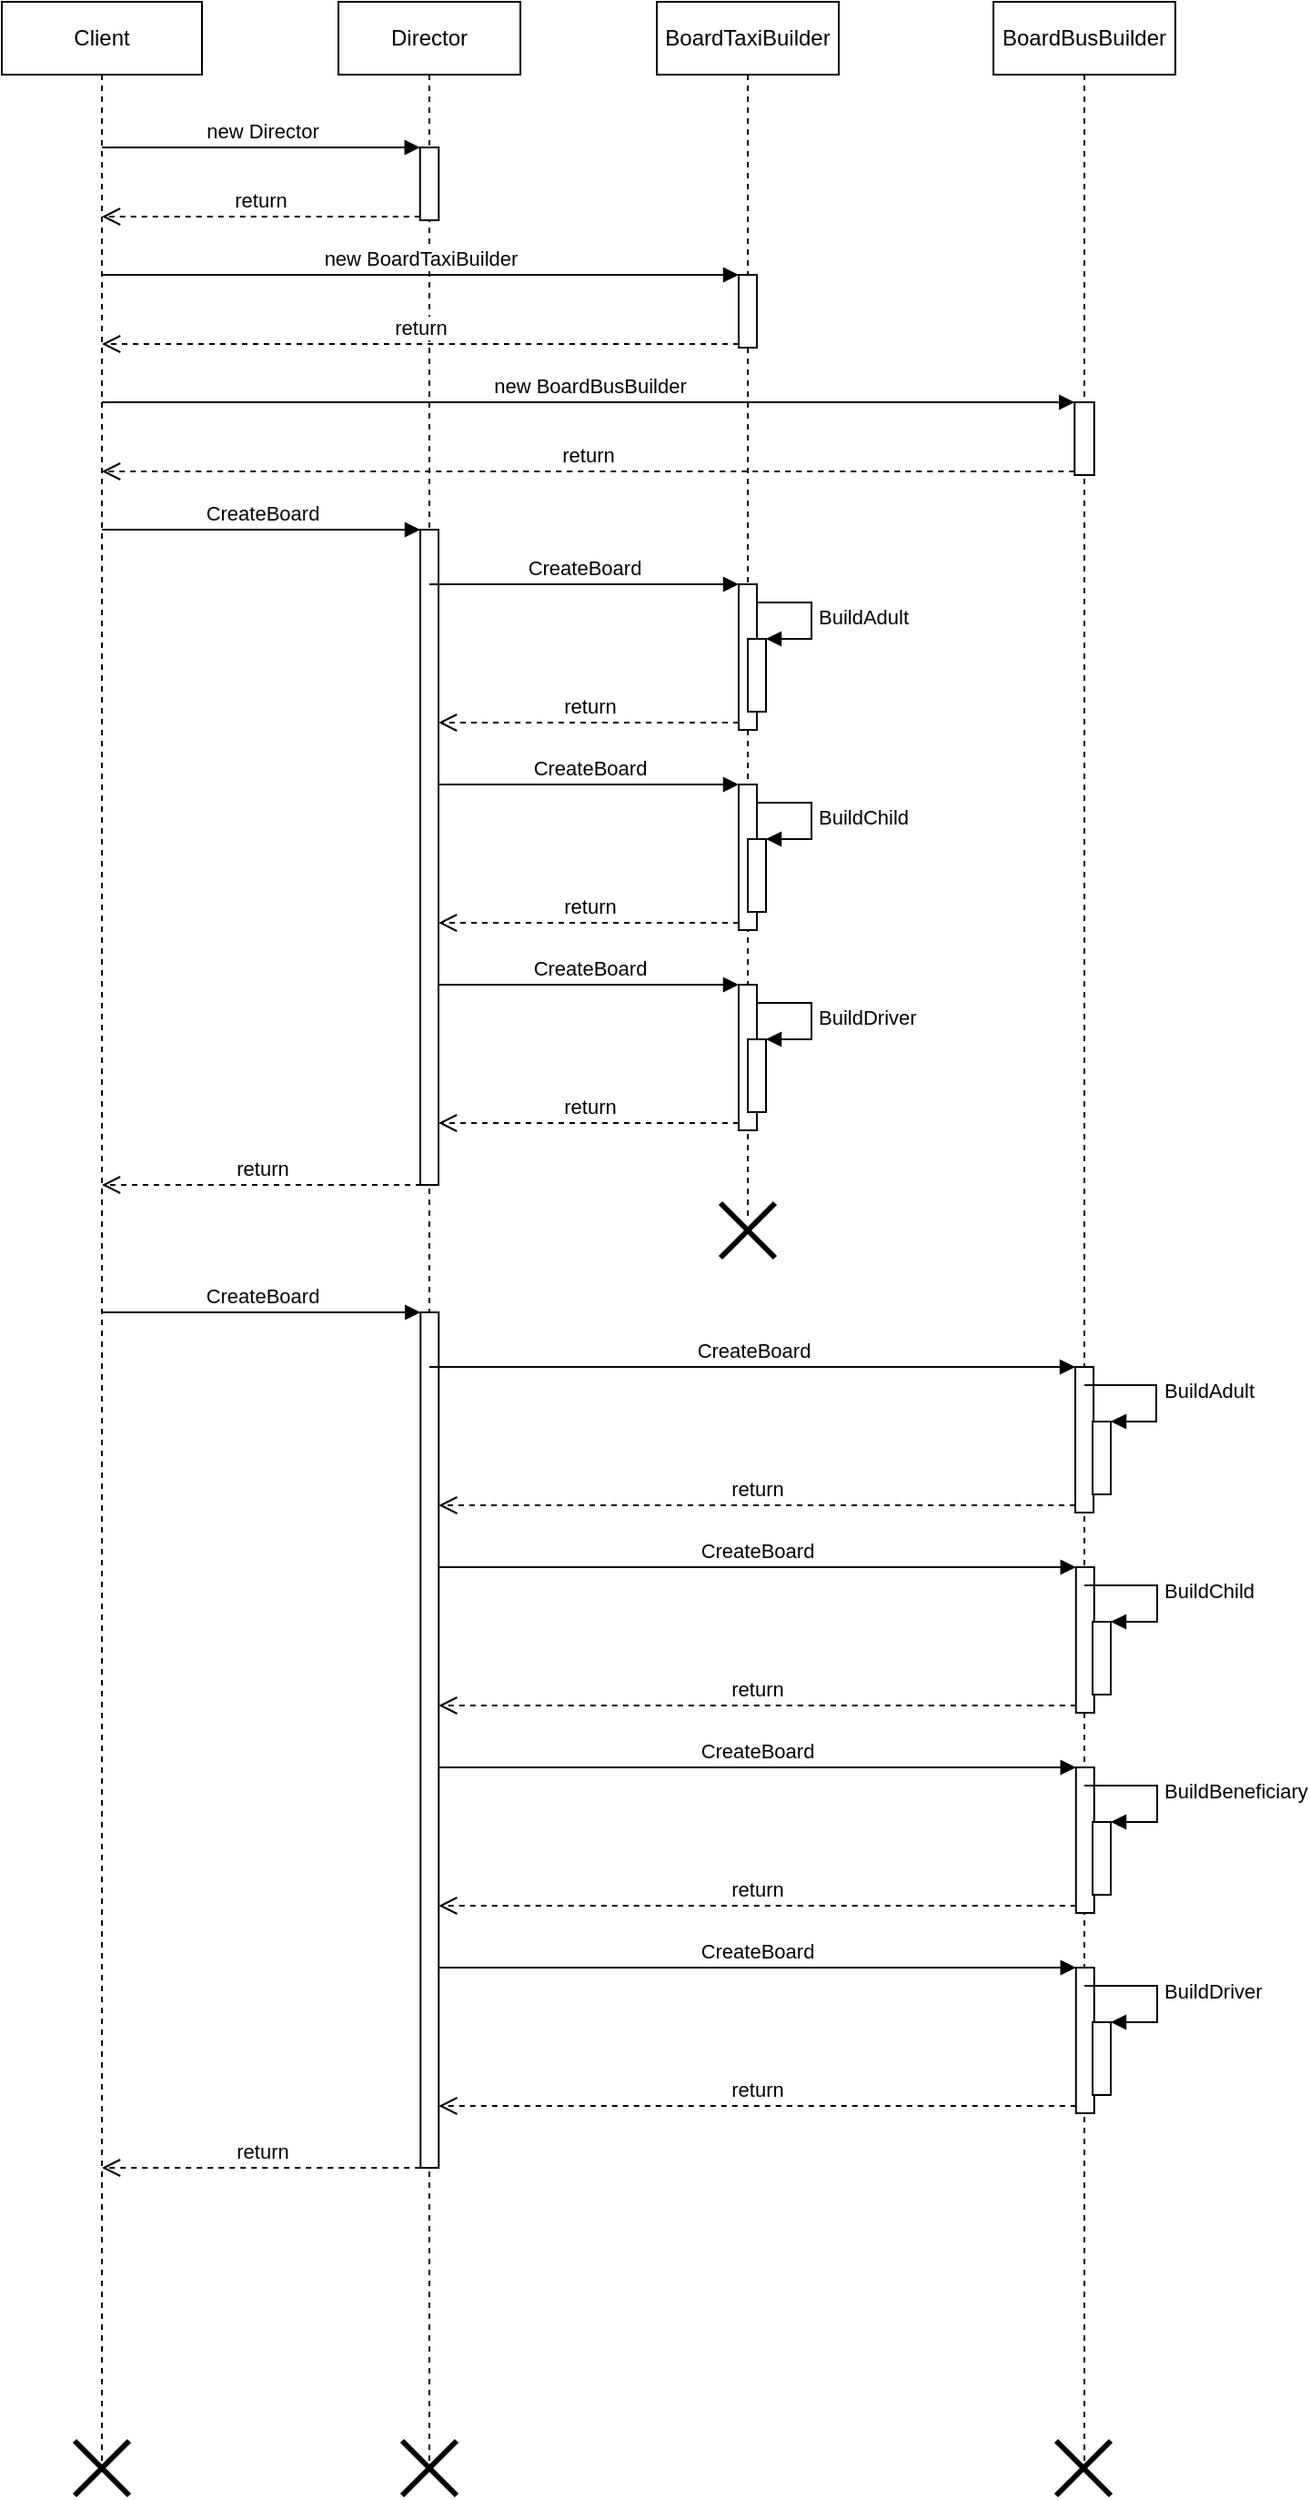 <mxfile>
    <diagram id="PyVOMuwsgkNDBzt-UbpW" name="Page-1">
        <mxGraphModel dx="866" dy="658" grid="1" gridSize="10" guides="1" tooltips="1" connect="1" arrows="1" fold="1" page="1" pageScale="1" pageWidth="850" pageHeight="3000" math="0" shadow="0">
            <root>
                <mxCell id="0"/>
                <mxCell id="1" parent="0"/>
                <mxCell id="3" value="Client" style="shape=umlLifeline;perimeter=lifelinePerimeter;whiteSpace=wrap;html=1;container=1;collapsible=0;recursiveResize=0;outlineConnect=0;" vertex="1" parent="1">
                    <mxGeometry x="65" y="40" width="110" height="1360" as="geometry"/>
                </mxCell>
                <mxCell id="68" value="" style="shape=umlDestroy;whiteSpace=wrap;html=1;strokeWidth=3;" vertex="1" parent="3">
                    <mxGeometry x="40" y="1340" width="30" height="30" as="geometry"/>
                </mxCell>
                <mxCell id="5" value="Director" style="shape=umlLifeline;perimeter=lifelinePerimeter;whiteSpace=wrap;html=1;container=1;collapsible=0;recursiveResize=0;outlineConnect=0;" vertex="1" parent="1">
                    <mxGeometry x="250" y="40" width="100" height="1360" as="geometry"/>
                </mxCell>
                <mxCell id="8" value="" style="html=1;points=[];perimeter=orthogonalPerimeter;" vertex="1" parent="5">
                    <mxGeometry x="44.88" y="80" width="10.25" height="40" as="geometry"/>
                </mxCell>
                <mxCell id="18" value="" style="html=1;points=[];perimeter=orthogonalPerimeter;" vertex="1" parent="5">
                    <mxGeometry x="45" y="290" width="10" height="360" as="geometry"/>
                </mxCell>
                <mxCell id="40" value="" style="html=1;points=[];perimeter=orthogonalPerimeter;" vertex="1" parent="5">
                    <mxGeometry x="45.13" y="720" width="10" height="470" as="geometry"/>
                </mxCell>
                <mxCell id="69" value="" style="shape=umlDestroy;whiteSpace=wrap;html=1;strokeWidth=3;" vertex="1" parent="5">
                    <mxGeometry x="35.0" y="1340" width="30" height="30" as="geometry"/>
                </mxCell>
                <mxCell id="6" value="BoardTaxiBuilder" style="shape=umlLifeline;perimeter=lifelinePerimeter;whiteSpace=wrap;html=1;container=1;collapsible=0;recursiveResize=0;outlineConnect=0;" vertex="1" parent="1">
                    <mxGeometry x="425" y="40" width="100" height="670" as="geometry"/>
                </mxCell>
                <mxCell id="11" value="" style="html=1;points=[];perimeter=orthogonalPerimeter;" vertex="1" parent="6">
                    <mxGeometry x="45" y="150" width="10" height="40" as="geometry"/>
                </mxCell>
                <mxCell id="23" value="" style="html=1;points=[];perimeter=orthogonalPerimeter;" vertex="1" parent="6">
                    <mxGeometry x="45" y="320" width="10" height="80" as="geometry"/>
                </mxCell>
                <mxCell id="26" value="" style="html=1;points=[];perimeter=orthogonalPerimeter;" vertex="1" parent="6">
                    <mxGeometry x="50" y="350" width="10" height="40" as="geometry"/>
                </mxCell>
                <mxCell id="27" value="BuildAdult" style="edgeStyle=orthogonalEdgeStyle;html=1;align=left;spacingLeft=2;endArrow=block;rounded=0;entryX=1;entryY=0;" edge="1" target="26" parent="6">
                    <mxGeometry relative="1" as="geometry">
                        <mxPoint x="55" y="330" as="sourcePoint"/>
                        <Array as="points">
                            <mxPoint x="85" y="330"/>
                        </Array>
                    </mxGeometry>
                </mxCell>
                <mxCell id="29" value="" style="html=1;points=[];perimeter=orthogonalPerimeter;" vertex="1" parent="6">
                    <mxGeometry x="45" y="430" width="10" height="80" as="geometry"/>
                </mxCell>
                <mxCell id="30" value="" style="html=1;points=[];perimeter=orthogonalPerimeter;" vertex="1" parent="6">
                    <mxGeometry x="50" y="460" width="10" height="40" as="geometry"/>
                </mxCell>
                <mxCell id="31" value="BuildChild" style="edgeStyle=orthogonalEdgeStyle;html=1;align=left;spacingLeft=2;endArrow=block;rounded=0;entryX=1;entryY=0;" edge="1" target="30" parent="6">
                    <mxGeometry relative="1" as="geometry">
                        <mxPoint x="55" y="440" as="sourcePoint"/>
                        <Array as="points">
                            <mxPoint x="85" y="440"/>
                            <mxPoint x="85" y="460"/>
                        </Array>
                    </mxGeometry>
                </mxCell>
                <mxCell id="34" value="" style="html=1;points=[];perimeter=orthogonalPerimeter;" vertex="1" parent="6">
                    <mxGeometry x="45" y="540" width="10" height="80" as="geometry"/>
                </mxCell>
                <mxCell id="35" value="" style="html=1;points=[];perimeter=orthogonalPerimeter;" vertex="1" parent="6">
                    <mxGeometry x="50" y="570" width="10" height="40" as="geometry"/>
                </mxCell>
                <mxCell id="36" value="BuildDriver" style="edgeStyle=orthogonalEdgeStyle;html=1;align=left;spacingLeft=2;endArrow=block;rounded=0;entryX=1;entryY=0;" edge="1" target="35" parent="6">
                    <mxGeometry relative="1" as="geometry">
                        <mxPoint x="55" y="550" as="sourcePoint"/>
                        <Array as="points">
                            <mxPoint x="85" y="550"/>
                            <mxPoint x="85" y="570"/>
                        </Array>
                    </mxGeometry>
                </mxCell>
                <mxCell id="7" value="BoardBusBuilder" style="shape=umlLifeline;perimeter=lifelinePerimeter;whiteSpace=wrap;html=1;container=1;collapsible=0;recursiveResize=0;outlineConnect=0;" vertex="1" parent="1">
                    <mxGeometry x="610" y="40" width="100" height="1360" as="geometry"/>
                </mxCell>
                <mxCell id="15" value="" style="html=1;points=[];perimeter=orthogonalPerimeter;" vertex="1" parent="7">
                    <mxGeometry x="44.63" y="220" width="10.75" height="40" as="geometry"/>
                </mxCell>
                <mxCell id="41" value="" style="html=1;points=[];perimeter=orthogonalPerimeter;" vertex="1" parent="7">
                    <mxGeometry x="45.01" y="750" width="10" height="80" as="geometry"/>
                </mxCell>
                <mxCell id="42" value="" style="html=1;points=[];perimeter=orthogonalPerimeter;" vertex="1" parent="7">
                    <mxGeometry x="54.5" y="780" width="10" height="40" as="geometry"/>
                </mxCell>
                <mxCell id="43" value="BuildAdult" style="edgeStyle=orthogonalEdgeStyle;html=1;align=left;spacingLeft=2;endArrow=block;rounded=0;entryX=1;entryY=0;" edge="1" target="42" parent="7">
                    <mxGeometry relative="1" as="geometry">
                        <mxPoint x="50" y="760" as="sourcePoint"/>
                        <Array as="points">
                            <mxPoint x="89.5" y="760"/>
                        </Array>
                    </mxGeometry>
                </mxCell>
                <mxCell id="44" value="" style="html=1;points=[];perimeter=orthogonalPerimeter;" vertex="1" parent="7">
                    <mxGeometry x="45.38" y="860" width="10" height="80" as="geometry"/>
                </mxCell>
                <mxCell id="45" value="" style="html=1;points=[];perimeter=orthogonalPerimeter;" vertex="1" parent="7">
                    <mxGeometry x="54.5" y="890" width="10" height="40" as="geometry"/>
                </mxCell>
                <mxCell id="46" value="BuildChild" style="edgeStyle=orthogonalEdgeStyle;html=1;align=left;spacingLeft=2;endArrow=block;rounded=0;entryX=1;entryY=0;" edge="1" target="45" parent="7">
                    <mxGeometry relative="1" as="geometry">
                        <mxPoint x="50.0" y="870" as="sourcePoint"/>
                        <Array as="points">
                            <mxPoint x="90" y="870"/>
                            <mxPoint x="90" y="890"/>
                        </Array>
                    </mxGeometry>
                </mxCell>
                <mxCell id="47" value="" style="html=1;points=[];perimeter=orthogonalPerimeter;" vertex="1" parent="7">
                    <mxGeometry x="45.38" y="970" width="10" height="80" as="geometry"/>
                </mxCell>
                <mxCell id="48" value="" style="html=1;points=[];perimeter=orthogonalPerimeter;" vertex="1" parent="7">
                    <mxGeometry x="54.5" y="1000" width="10" height="40" as="geometry"/>
                </mxCell>
                <mxCell id="49" value="BuildBeneficiary" style="edgeStyle=orthogonalEdgeStyle;html=1;align=left;spacingLeft=2;endArrow=block;rounded=0;entryX=1;entryY=0;" edge="1" target="48" parent="7">
                    <mxGeometry relative="1" as="geometry">
                        <mxPoint x="50.0" y="980" as="sourcePoint"/>
                        <Array as="points">
                            <mxPoint x="90" y="980"/>
                            <mxPoint x="90" y="1000"/>
                        </Array>
                    </mxGeometry>
                </mxCell>
                <mxCell id="61" value="" style="html=1;points=[];perimeter=orthogonalPerimeter;" vertex="1" parent="7">
                    <mxGeometry x="45.38" y="1080" width="10" height="80" as="geometry"/>
                </mxCell>
                <mxCell id="62" value="" style="html=1;points=[];perimeter=orthogonalPerimeter;" vertex="1" parent="7">
                    <mxGeometry x="54.5" y="1110" width="10" height="40" as="geometry"/>
                </mxCell>
                <mxCell id="63" value="BuildDriver" style="edgeStyle=orthogonalEdgeStyle;html=1;align=left;spacingLeft=2;endArrow=block;rounded=0;entryX=1;entryY=0;" edge="1" target="62" parent="7">
                    <mxGeometry relative="1" as="geometry">
                        <mxPoint x="50.0" y="1090" as="sourcePoint"/>
                        <Array as="points">
                            <mxPoint x="90" y="1090"/>
                            <mxPoint x="90" y="1110"/>
                        </Array>
                    </mxGeometry>
                </mxCell>
                <mxCell id="64" value="CreateBoard" style="html=1;verticalAlign=bottom;endArrow=block;entryX=0;entryY=0;" edge="1" target="61" parent="7">
                    <mxGeometry relative="1" as="geometry">
                        <mxPoint x="-304.87" y="1080" as="sourcePoint"/>
                    </mxGeometry>
                </mxCell>
                <mxCell id="65" value="return" style="html=1;verticalAlign=bottom;endArrow=open;dashed=1;endSize=8;exitX=0;exitY=0.95;" edge="1" source="61" parent="7">
                    <mxGeometry relative="1" as="geometry">
                        <mxPoint x="-304.87" y="1156" as="targetPoint"/>
                        <Array as="points">
                            <mxPoint x="-40" y="1156"/>
                        </Array>
                    </mxGeometry>
                </mxCell>
                <mxCell id="71" value="" style="shape=umlDestroy;whiteSpace=wrap;html=1;strokeWidth=3;" vertex="1" parent="7">
                    <mxGeometry x="34.5" y="1340" width="30" height="30" as="geometry"/>
                </mxCell>
                <mxCell id="9" value="new Director" style="html=1;verticalAlign=bottom;endArrow=block;entryX=0;entryY=0;" edge="1" target="8" parent="1" source="3">
                    <mxGeometry relative="1" as="geometry">
                        <mxPoint x="200" y="130.0" as="sourcePoint"/>
                    </mxGeometry>
                </mxCell>
                <mxCell id="10" value="return" style="html=1;verticalAlign=bottom;endArrow=open;dashed=1;endSize=8;exitX=0;exitY=0.95;" edge="1" source="8" parent="1" target="3">
                    <mxGeometry relative="1" as="geometry">
                        <mxPoint x="200" y="206" as="targetPoint"/>
                    </mxGeometry>
                </mxCell>
                <mxCell id="12" value="new BoardTaxiBuilder" style="html=1;verticalAlign=bottom;endArrow=block;entryX=0;entryY=0;" edge="1" parent="1" target="11" source="3">
                    <mxGeometry relative="1" as="geometry">
                        <mxPoint x="130" y="180" as="sourcePoint"/>
                    </mxGeometry>
                </mxCell>
                <mxCell id="13" value="return" style="html=1;verticalAlign=bottom;endArrow=open;dashed=1;endSize=8;exitX=0;exitY=0.95;" edge="1" parent="1" source="11" target="3">
                    <mxGeometry relative="1" as="geometry">
                        <mxPoint x="130" y="218" as="targetPoint"/>
                    </mxGeometry>
                </mxCell>
                <mxCell id="16" value="new BoardBusBuilder" style="html=1;verticalAlign=bottom;endArrow=block;entryX=0;entryY=0;" edge="1" target="15" parent="1" source="3">
                    <mxGeometry relative="1" as="geometry">
                        <mxPoint x="320" y="260" as="sourcePoint"/>
                    </mxGeometry>
                </mxCell>
                <mxCell id="17" value="return" style="html=1;verticalAlign=bottom;endArrow=open;dashed=1;endSize=8;exitX=0;exitY=0.95;" edge="1" source="15" parent="1" target="3">
                    <mxGeometry relative="1" as="geometry">
                        <mxPoint x="320" y="298" as="targetPoint"/>
                    </mxGeometry>
                </mxCell>
                <mxCell id="19" value="CreateBoard" style="html=1;verticalAlign=bottom;endArrow=block;entryX=0;entryY=0;" edge="1" target="18" parent="1" source="3">
                    <mxGeometry relative="1" as="geometry">
                        <mxPoint x="225" y="340" as="sourcePoint"/>
                    </mxGeometry>
                </mxCell>
                <mxCell id="24" value="CreateBoard" style="html=1;verticalAlign=bottom;endArrow=block;entryX=0;entryY=0;" edge="1" target="23" parent="1" source="5">
                    <mxGeometry relative="1" as="geometry">
                        <mxPoint x="400" y="360" as="sourcePoint"/>
                    </mxGeometry>
                </mxCell>
                <mxCell id="25" value="return" style="html=1;verticalAlign=bottom;endArrow=open;dashed=1;endSize=8;exitX=0;exitY=0.95;" edge="1" source="23" parent="1" target="18">
                    <mxGeometry relative="1" as="geometry">
                        <mxPoint x="400" y="436" as="targetPoint"/>
                    </mxGeometry>
                </mxCell>
                <mxCell id="32" value="CreateBoard" style="html=1;verticalAlign=bottom;endArrow=block;entryX=0;entryY=0;" edge="1" target="29" parent="1" source="18">
                    <mxGeometry relative="1" as="geometry">
                        <mxPoint x="290" y="470.0" as="sourcePoint"/>
                    </mxGeometry>
                </mxCell>
                <mxCell id="33" value="return" style="html=1;verticalAlign=bottom;endArrow=open;dashed=1;endSize=8;exitX=0;exitY=0.95;" edge="1" source="29" parent="1" target="18">
                    <mxGeometry relative="1" as="geometry">
                        <mxPoint x="290" y="546" as="targetPoint"/>
                    </mxGeometry>
                </mxCell>
                <mxCell id="37" value="CreateBoard" style="html=1;verticalAlign=bottom;endArrow=block;entryX=0;entryY=0;" edge="1" target="34" parent="1" source="18">
                    <mxGeometry relative="1" as="geometry">
                        <mxPoint x="290" y="580" as="sourcePoint"/>
                    </mxGeometry>
                </mxCell>
                <mxCell id="38" value="return" style="html=1;verticalAlign=bottom;endArrow=open;dashed=1;endSize=8;exitX=0;exitY=0.95;" edge="1" source="34" parent="1" target="18">
                    <mxGeometry relative="1" as="geometry">
                        <mxPoint x="290" y="656" as="targetPoint"/>
                    </mxGeometry>
                </mxCell>
                <mxCell id="50" value="CreateBoard" style="html=1;verticalAlign=bottom;endArrow=block;entryX=0;entryY=0;" edge="1" target="40" parent="1" source="3">
                    <mxGeometry relative="1" as="geometry">
                        <mxPoint x="305.127" y="730.0" as="sourcePoint"/>
                    </mxGeometry>
                </mxCell>
                <mxCell id="53" value="return" style="html=1;verticalAlign=bottom;endArrow=open;dashed=1;endSize=8;exitX=0;exitY=0.95;" edge="1" source="41" target="40" parent="1">
                    <mxGeometry relative="1" as="geometry">
                        <mxPoint x="585.68" y="836" as="targetPoint"/>
                    </mxGeometry>
                </mxCell>
                <mxCell id="54" value="CreateBoard" style="html=1;verticalAlign=bottom;endArrow=block;entryX=0;entryY=0;" edge="1" source="40" target="44" parent="1">
                    <mxGeometry relative="1" as="geometry">
                        <mxPoint x="475.68" y="870.0" as="sourcePoint"/>
                    </mxGeometry>
                </mxCell>
                <mxCell id="55" value="return" style="html=1;verticalAlign=bottom;endArrow=open;dashed=1;endSize=8;exitX=0;exitY=0.95;" edge="1" source="44" target="40" parent="1">
                    <mxGeometry relative="1" as="geometry">
                        <mxPoint x="475.68" y="946" as="targetPoint"/>
                    </mxGeometry>
                </mxCell>
                <mxCell id="56" value="CreateBoard" style="html=1;verticalAlign=bottom;endArrow=block;entryX=0;entryY=0;" edge="1" source="40" target="47" parent="1">
                    <mxGeometry relative="1" as="geometry">
                        <mxPoint x="475.68" y="980" as="sourcePoint"/>
                    </mxGeometry>
                </mxCell>
                <mxCell id="57" value="return" style="html=1;verticalAlign=bottom;endArrow=open;dashed=1;endSize=8;exitX=0;exitY=0.95;" edge="1" source="47" target="40" parent="1">
                    <mxGeometry relative="1" as="geometry">
                        <mxPoint x="475.68" y="1056" as="targetPoint"/>
                        <Array as="points">
                            <mxPoint x="570" y="1086"/>
                        </Array>
                    </mxGeometry>
                </mxCell>
                <mxCell id="52" value="CreateBoard" style="html=1;verticalAlign=bottom;endArrow=block;entryX=0;entryY=0;" edge="1" target="41" parent="1" source="5">
                    <mxGeometry relative="1" as="geometry">
                        <mxPoint x="485.127" y="760" as="sourcePoint"/>
                    </mxGeometry>
                </mxCell>
                <mxCell id="58" value="return" style="html=1;verticalAlign=bottom;endArrow=open;dashed=1;endSize=8;exitX=0;exitY=0.95;" edge="1" parent="1" target="3">
                    <mxGeometry relative="1" as="geometry">
                        <mxPoint x="140" y="690" as="targetPoint"/>
                        <mxPoint x="295.5" y="690" as="sourcePoint"/>
                    </mxGeometry>
                </mxCell>
                <mxCell id="66" value="return" style="html=1;verticalAlign=bottom;endArrow=open;dashed=1;endSize=8;" edge="1" parent="1" source="40" target="3">
                    <mxGeometry relative="1" as="geometry">
                        <mxPoint x="190.0" y="1300" as="targetPoint"/>
                        <mxPoint x="540.25" y="1300" as="sourcePoint"/>
                        <Array as="points">
                            <mxPoint x="200" y="1230"/>
                        </Array>
                    </mxGeometry>
                </mxCell>
                <mxCell id="73" value="" style="shape=umlDestroy;whiteSpace=wrap;html=1;strokeWidth=3;" vertex="1" parent="1">
                    <mxGeometry x="460" y="700" width="30" height="30" as="geometry"/>
                </mxCell>
            </root>
        </mxGraphModel>
    </diagram>
</mxfile>